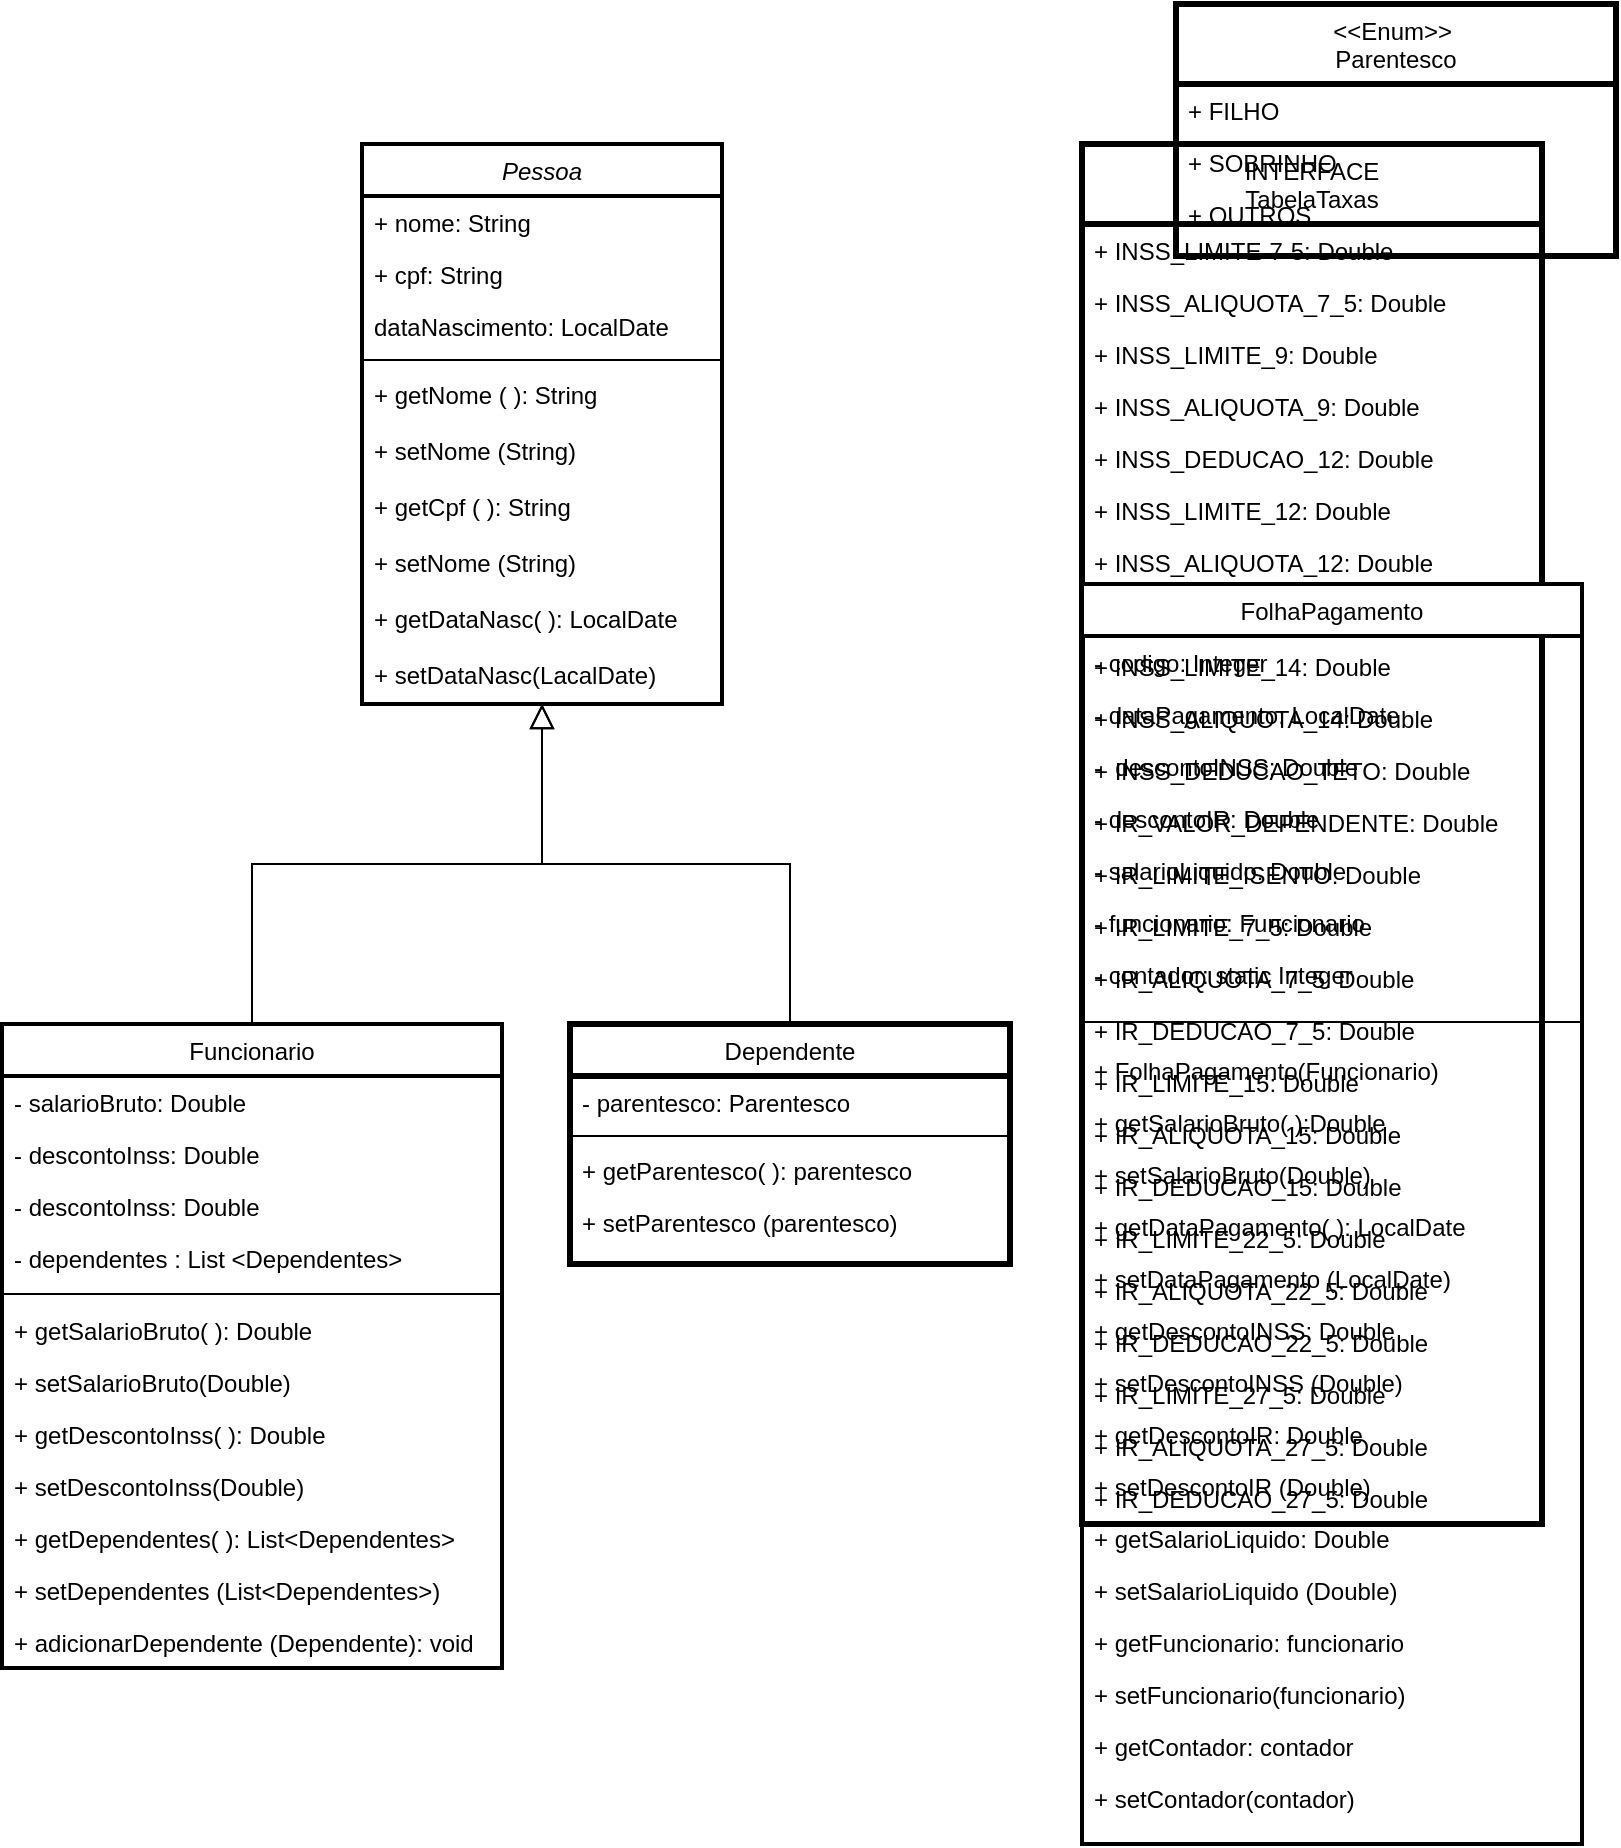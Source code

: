 <mxfile version="26.2.13">
  <diagram id="C5RBs43oDa-KdzZeNtuy" name="Page-1">
    <mxGraphModel dx="704" dy="580" grid="1" gridSize="10" guides="1" tooltips="1" connect="1" arrows="1" fold="1" page="1" pageScale="1" pageWidth="827" pageHeight="1169" math="0" shadow="0">
      <root>
        <mxCell id="WIyWlLk6GJQsqaUBKTNV-0" />
        <mxCell id="WIyWlLk6GJQsqaUBKTNV-1" parent="WIyWlLk6GJQsqaUBKTNV-0" />
        <mxCell id="zkfFHV4jXpPFQw0GAbJ--0" value="Pessoa" style="swimlane;fontStyle=2;align=center;verticalAlign=top;childLayout=stackLayout;horizontal=1;startSize=26;horizontalStack=0;resizeParent=1;resizeLast=0;collapsible=1;marginBottom=0;rounded=0;shadow=0;strokeWidth=2;labelBackgroundColor=none;" parent="WIyWlLk6GJQsqaUBKTNV-1" vertex="1">
          <mxGeometry x="200" y="120" width="180" height="280" as="geometry">
            <mxRectangle x="230" y="140" width="160" height="26" as="alternateBounds" />
          </mxGeometry>
        </mxCell>
        <mxCell id="zkfFHV4jXpPFQw0GAbJ--1" value="+ nome: String" style="text;align=left;verticalAlign=top;spacingLeft=4;spacingRight=4;overflow=hidden;rotatable=0;points=[[0,0.5],[1,0.5]];portConstraint=eastwest;labelBackgroundColor=none;" parent="zkfFHV4jXpPFQw0GAbJ--0" vertex="1">
          <mxGeometry y="26" width="180" height="26" as="geometry" />
        </mxCell>
        <mxCell id="zkfFHV4jXpPFQw0GAbJ--2" value="+ cpf: String" style="text;align=left;verticalAlign=top;spacingLeft=4;spacingRight=4;overflow=hidden;rotatable=0;points=[[0,0.5],[1,0.5]];portConstraint=eastwest;rounded=0;shadow=0;html=0;labelBackgroundColor=none;" parent="zkfFHV4jXpPFQw0GAbJ--0" vertex="1">
          <mxGeometry y="52" width="180" height="26" as="geometry" />
        </mxCell>
        <mxCell id="zkfFHV4jXpPFQw0GAbJ--3" value="dataNascimento: LocalDate" style="text;align=left;verticalAlign=top;spacingLeft=4;spacingRight=4;overflow=hidden;rotatable=0;points=[[0,0.5],[1,0.5]];portConstraint=eastwest;rounded=0;shadow=0;html=0;labelBackgroundColor=none;" parent="zkfFHV4jXpPFQw0GAbJ--0" vertex="1">
          <mxGeometry y="78" width="180" height="26" as="geometry" />
        </mxCell>
        <mxCell id="zkfFHV4jXpPFQw0GAbJ--4" value="" style="line;html=1;strokeWidth=1;align=left;verticalAlign=middle;spacingTop=-1;spacingLeft=3;spacingRight=3;rotatable=0;labelPosition=right;points=[];portConstraint=eastwest;labelBackgroundColor=none;" parent="zkfFHV4jXpPFQw0GAbJ--0" vertex="1">
          <mxGeometry y="104" width="180" height="8" as="geometry" />
        </mxCell>
        <mxCell id="zkfFHV4jXpPFQw0GAbJ--5" value="+ getNome ( ): String" style="text;align=left;verticalAlign=top;spacingLeft=4;spacingRight=4;overflow=hidden;rotatable=0;points=[[0,0.5],[1,0.5]];portConstraint=eastwest;labelBackgroundColor=none;" parent="zkfFHV4jXpPFQw0GAbJ--0" vertex="1">
          <mxGeometry y="112" width="180" height="28" as="geometry" />
        </mxCell>
        <mxCell id="MdS4-XheozbznwVl4Dly-2" value="+ setNome (String)" style="text;align=left;verticalAlign=top;spacingLeft=4;spacingRight=4;overflow=hidden;rotatable=0;points=[[0,0.5],[1,0.5]];portConstraint=eastwest;labelBackgroundColor=none;" vertex="1" parent="zkfFHV4jXpPFQw0GAbJ--0">
          <mxGeometry y="140" width="180" height="28" as="geometry" />
        </mxCell>
        <mxCell id="MdS4-XheozbznwVl4Dly-1" value="+ getCpf ( ): String" style="text;align=left;verticalAlign=top;spacingLeft=4;spacingRight=4;overflow=hidden;rotatable=0;points=[[0,0.5],[1,0.5]];portConstraint=eastwest;labelBackgroundColor=none;" vertex="1" parent="zkfFHV4jXpPFQw0GAbJ--0">
          <mxGeometry y="168" width="180" height="28" as="geometry" />
        </mxCell>
        <mxCell id="MdS4-XheozbznwVl4Dly-3" value="+ setNome (String)" style="text;align=left;verticalAlign=top;spacingLeft=4;spacingRight=4;overflow=hidden;rotatable=0;points=[[0,0.5],[1,0.5]];portConstraint=eastwest;labelBackgroundColor=none;" vertex="1" parent="zkfFHV4jXpPFQw0GAbJ--0">
          <mxGeometry y="196" width="180" height="28" as="geometry" />
        </mxCell>
        <mxCell id="MdS4-XheozbznwVl4Dly-6" value="+ getDataNasc( ): LocalDate" style="text;align=left;verticalAlign=top;spacingLeft=4;spacingRight=4;overflow=hidden;rotatable=0;points=[[0,0.5],[1,0.5]];portConstraint=eastwest;labelBackgroundColor=none;" vertex="1" parent="zkfFHV4jXpPFQw0GAbJ--0">
          <mxGeometry y="224" width="180" height="28" as="geometry" />
        </mxCell>
        <mxCell id="MdS4-XheozbznwVl4Dly-5" value="+ setDataNasc(LacalDate)" style="text;align=left;verticalAlign=top;spacingLeft=4;spacingRight=4;overflow=hidden;rotatable=0;points=[[0,0.5],[1,0.5]];portConstraint=eastwest;labelBackgroundColor=none;" vertex="1" parent="zkfFHV4jXpPFQw0GAbJ--0">
          <mxGeometry y="252" width="180" height="28" as="geometry" />
        </mxCell>
        <mxCell id="zkfFHV4jXpPFQw0GAbJ--6" value="Funcionario" style="swimlane;fontStyle=0;align=center;verticalAlign=top;childLayout=stackLayout;horizontal=1;startSize=26;horizontalStack=0;resizeParent=1;resizeLast=0;collapsible=1;marginBottom=0;rounded=0;shadow=0;strokeWidth=2;labelBackgroundColor=none;" parent="WIyWlLk6GJQsqaUBKTNV-1" vertex="1">
          <mxGeometry x="20" y="560" width="250" height="322" as="geometry">
            <mxRectangle x="130" y="380" width="160" height="26" as="alternateBounds" />
          </mxGeometry>
        </mxCell>
        <mxCell id="zkfFHV4jXpPFQw0GAbJ--7" value="- salarioBruto: Double" style="text;align=left;verticalAlign=top;spacingLeft=4;spacingRight=4;overflow=hidden;rotatable=0;points=[[0,0.5],[1,0.5]];portConstraint=eastwest;labelBackgroundColor=none;" parent="zkfFHV4jXpPFQw0GAbJ--6" vertex="1">
          <mxGeometry y="26" width="250" height="26" as="geometry" />
        </mxCell>
        <mxCell id="zkfFHV4jXpPFQw0GAbJ--8" value="- descontoInss: Double" style="text;align=left;verticalAlign=top;spacingLeft=4;spacingRight=4;overflow=hidden;rotatable=0;points=[[0,0.5],[1,0.5]];portConstraint=eastwest;rounded=0;shadow=0;html=0;labelBackgroundColor=none;" parent="zkfFHV4jXpPFQw0GAbJ--6" vertex="1">
          <mxGeometry y="52" width="250" height="26" as="geometry" />
        </mxCell>
        <mxCell id="MdS4-XheozbznwVl4Dly-0" value="- descontoInss: Double" style="text;align=left;verticalAlign=top;spacingLeft=4;spacingRight=4;overflow=hidden;rotatable=0;points=[[0,0.5],[1,0.5]];portConstraint=eastwest;rounded=0;shadow=0;html=0;labelBackgroundColor=none;" vertex="1" parent="zkfFHV4jXpPFQw0GAbJ--6">
          <mxGeometry y="78" width="250" height="26" as="geometry" />
        </mxCell>
        <mxCell id="zkfFHV4jXpPFQw0GAbJ--11" value="- dependentes : List &lt;Dependentes&gt;" style="text;align=left;verticalAlign=top;spacingLeft=4;spacingRight=4;overflow=hidden;rotatable=0;points=[[0,0.5],[1,0.5]];portConstraint=eastwest;labelBackgroundColor=none;" parent="zkfFHV4jXpPFQw0GAbJ--6" vertex="1">
          <mxGeometry y="104" width="250" height="26" as="geometry" />
        </mxCell>
        <mxCell id="zkfFHV4jXpPFQw0GAbJ--9" value="" style="line;html=1;strokeWidth=1;align=left;verticalAlign=middle;spacingTop=-1;spacingLeft=3;spacingRight=3;rotatable=0;labelPosition=right;points=[];portConstraint=eastwest;labelBackgroundColor=none;" parent="zkfFHV4jXpPFQw0GAbJ--6" vertex="1">
          <mxGeometry y="130" width="250" height="10" as="geometry" />
        </mxCell>
        <mxCell id="MdS4-XheozbznwVl4Dly-8" value="+ getSalarioBruto( ): Double" style="text;align=left;verticalAlign=top;spacingLeft=4;spacingRight=4;overflow=hidden;rotatable=0;points=[[0,0.5],[1,0.5]];portConstraint=eastwest;labelBackgroundColor=none;" vertex="1" parent="zkfFHV4jXpPFQw0GAbJ--6">
          <mxGeometry y="140" width="250" height="26" as="geometry" />
        </mxCell>
        <mxCell id="MdS4-XheozbznwVl4Dly-9" value="+ setSalarioBruto(Double)" style="text;align=left;verticalAlign=top;spacingLeft=4;spacingRight=4;overflow=hidden;rotatable=0;points=[[0,0.5],[1,0.5]];portConstraint=eastwest;labelBackgroundColor=none;" vertex="1" parent="zkfFHV4jXpPFQw0GAbJ--6">
          <mxGeometry y="166" width="250" height="26" as="geometry" />
        </mxCell>
        <mxCell id="MdS4-XheozbznwVl4Dly-10" value="+ getDescontoInss( ): Double" style="text;align=left;verticalAlign=top;spacingLeft=4;spacingRight=4;overflow=hidden;rotatable=0;points=[[0,0.5],[1,0.5]];portConstraint=eastwest;labelBackgroundColor=none;" vertex="1" parent="zkfFHV4jXpPFQw0GAbJ--6">
          <mxGeometry y="192" width="250" height="26" as="geometry" />
        </mxCell>
        <mxCell id="MdS4-XheozbznwVl4Dly-11" value="+ setDescontoInss(Double)" style="text;align=left;verticalAlign=top;spacingLeft=4;spacingRight=4;overflow=hidden;rotatable=0;points=[[0,0.5],[1,0.5]];portConstraint=eastwest;labelBackgroundColor=none;" vertex="1" parent="zkfFHV4jXpPFQw0GAbJ--6">
          <mxGeometry y="218" width="250" height="26" as="geometry" />
        </mxCell>
        <mxCell id="MdS4-XheozbznwVl4Dly-12" value="+ getDependentes( ): List&lt;Dependentes&gt;" style="text;align=left;verticalAlign=top;spacingLeft=4;spacingRight=4;overflow=hidden;rotatable=0;points=[[0,0.5],[1,0.5]];portConstraint=eastwest;labelBackgroundColor=none;" vertex="1" parent="zkfFHV4jXpPFQw0GAbJ--6">
          <mxGeometry y="244" width="250" height="26" as="geometry" />
        </mxCell>
        <mxCell id="MdS4-XheozbznwVl4Dly-15" value="+ setDependentes (List&lt;Dependentes&gt;)" style="text;align=left;verticalAlign=top;spacingLeft=4;spacingRight=4;overflow=hidden;rotatable=0;points=[[0,0.5],[1,0.5]];portConstraint=eastwest;labelBackgroundColor=none;" vertex="1" parent="zkfFHV4jXpPFQw0GAbJ--6">
          <mxGeometry y="270" width="250" height="26" as="geometry" />
        </mxCell>
        <mxCell id="MdS4-XheozbznwVl4Dly-14" value="+ adicionarDependente (Dependente): void" style="text;align=left;verticalAlign=top;spacingLeft=4;spacingRight=4;overflow=hidden;rotatable=0;points=[[0,0.5],[1,0.5]];portConstraint=eastwest;labelBackgroundColor=none;" vertex="1" parent="zkfFHV4jXpPFQw0GAbJ--6">
          <mxGeometry y="296" width="250" height="26" as="geometry" />
        </mxCell>
        <mxCell id="zkfFHV4jXpPFQw0GAbJ--12" value="" style="endArrow=block;endSize=10;endFill=0;shadow=0;strokeWidth=1;rounded=0;curved=0;edgeStyle=elbowEdgeStyle;elbow=vertical;labelBackgroundColor=none;fontColor=default;" parent="WIyWlLk6GJQsqaUBKTNV-1" source="zkfFHV4jXpPFQw0GAbJ--6" target="zkfFHV4jXpPFQw0GAbJ--0" edge="1">
          <mxGeometry width="160" relative="1" as="geometry">
            <mxPoint x="200" y="203" as="sourcePoint" />
            <mxPoint x="200" y="203" as="targetPoint" />
          </mxGeometry>
        </mxCell>
        <mxCell id="zkfFHV4jXpPFQw0GAbJ--13" value="Dependente" style="swimlane;fontStyle=0;align=center;verticalAlign=top;childLayout=stackLayout;horizontal=1;startSize=26;horizontalStack=0;resizeParent=1;resizeLast=0;collapsible=1;marginBottom=0;rounded=0;shadow=0;strokeWidth=3;labelBackgroundColor=none;" parent="WIyWlLk6GJQsqaUBKTNV-1" vertex="1">
          <mxGeometry x="304" y="560" width="220" height="120" as="geometry">
            <mxRectangle x="340" y="380" width="170" height="26" as="alternateBounds" />
          </mxGeometry>
        </mxCell>
        <mxCell id="zkfFHV4jXpPFQw0GAbJ--14" value="- parentesco: Parentesco" style="text;align=left;verticalAlign=top;spacingLeft=4;spacingRight=4;overflow=hidden;rotatable=0;points=[[0,0.5],[1,0.5]];portConstraint=eastwest;labelBackgroundColor=none;" parent="zkfFHV4jXpPFQw0GAbJ--13" vertex="1">
          <mxGeometry y="26" width="220" height="26" as="geometry" />
        </mxCell>
        <mxCell id="zkfFHV4jXpPFQw0GAbJ--15" value="" style="line;html=1;strokeWidth=1;align=left;verticalAlign=middle;spacingTop=-1;spacingLeft=3;spacingRight=3;rotatable=0;labelPosition=right;points=[];portConstraint=eastwest;labelBackgroundColor=none;" parent="zkfFHV4jXpPFQw0GAbJ--13" vertex="1">
          <mxGeometry y="52" width="220" height="8" as="geometry" />
        </mxCell>
        <mxCell id="MdS4-XheozbznwVl4Dly-16" value="+ getParentesco( ): parentesco" style="text;align=left;verticalAlign=top;spacingLeft=4;spacingRight=4;overflow=hidden;rotatable=0;points=[[0,0.5],[1,0.5]];portConstraint=eastwest;labelBackgroundColor=none;" vertex="1" parent="zkfFHV4jXpPFQw0GAbJ--13">
          <mxGeometry y="60" width="220" height="26" as="geometry" />
        </mxCell>
        <mxCell id="MdS4-XheozbznwVl4Dly-17" value="+ setParentesco (parentesco)" style="text;align=left;verticalAlign=top;spacingLeft=4;spacingRight=4;overflow=hidden;rotatable=0;points=[[0,0.5],[1,0.5]];portConstraint=eastwest;labelBackgroundColor=none;" vertex="1" parent="zkfFHV4jXpPFQw0GAbJ--13">
          <mxGeometry y="86" width="220" height="26" as="geometry" />
        </mxCell>
        <mxCell id="zkfFHV4jXpPFQw0GAbJ--16" value="" style="endArrow=block;endSize=10;endFill=0;shadow=0;strokeWidth=1;rounded=0;curved=0;edgeStyle=elbowEdgeStyle;elbow=vertical;labelBackgroundColor=none;fontColor=default;" parent="WIyWlLk6GJQsqaUBKTNV-1" source="zkfFHV4jXpPFQw0GAbJ--13" target="zkfFHV4jXpPFQw0GAbJ--0" edge="1">
          <mxGeometry width="160" relative="1" as="geometry">
            <mxPoint x="210" y="373" as="sourcePoint" />
            <mxPoint x="310" y="271" as="targetPoint" />
          </mxGeometry>
        </mxCell>
        <mxCell id="zkfFHV4jXpPFQw0GAbJ--17" value="INTERFACE&#xa;TabelaTaxas" style="swimlane;fontStyle=0;align=center;verticalAlign=top;childLayout=stackLayout;horizontal=1;startSize=40;horizontalStack=0;resizeParent=1;resizeLast=0;collapsible=1;marginBottom=0;rounded=0;shadow=0;strokeWidth=3;labelBackgroundColor=none;" parent="WIyWlLk6GJQsqaUBKTNV-1" vertex="1">
          <mxGeometry x="560" y="120" width="230" height="690" as="geometry">
            <mxRectangle x="550" y="140" width="160" height="26" as="alternateBounds" />
          </mxGeometry>
        </mxCell>
        <mxCell id="zkfFHV4jXpPFQw0GAbJ--18" value="+ INSS_LIMITE-7-5: Double" style="text;align=left;verticalAlign=top;spacingLeft=4;spacingRight=4;overflow=hidden;rotatable=0;points=[[0,0.5],[1,0.5]];portConstraint=eastwest;labelBackgroundColor=none;" parent="zkfFHV4jXpPFQw0GAbJ--17" vertex="1">
          <mxGeometry y="40" width="230" height="26" as="geometry" />
        </mxCell>
        <mxCell id="zkfFHV4jXpPFQw0GAbJ--19" value="+ INSS_ALIQUOTA_7_5: Double" style="text;align=left;verticalAlign=top;spacingLeft=4;spacingRight=4;overflow=hidden;rotatable=0;points=[[0,0.5],[1,0.5]];portConstraint=eastwest;rounded=0;shadow=0;html=0;labelBackgroundColor=none;" parent="zkfFHV4jXpPFQw0GAbJ--17" vertex="1">
          <mxGeometry y="66" width="230" height="26" as="geometry" />
        </mxCell>
        <mxCell id="zkfFHV4jXpPFQw0GAbJ--20" value="+ INSS_LIMITE_9: Double" style="text;align=left;verticalAlign=top;spacingLeft=4;spacingRight=4;overflow=hidden;rotatable=0;points=[[0,0.5],[1,0.5]];portConstraint=eastwest;rounded=0;shadow=0;html=0;labelBackgroundColor=none;" parent="zkfFHV4jXpPFQw0GAbJ--17" vertex="1">
          <mxGeometry y="92" width="230" height="26" as="geometry" />
        </mxCell>
        <mxCell id="zkfFHV4jXpPFQw0GAbJ--21" value="+ INSS_ALIQUOTA_9: Double" style="text;align=left;verticalAlign=top;spacingLeft=4;spacingRight=4;overflow=hidden;rotatable=0;points=[[0,0.5],[1,0.5]];portConstraint=eastwest;rounded=0;shadow=0;html=0;labelBackgroundColor=none;" parent="zkfFHV4jXpPFQw0GAbJ--17" vertex="1">
          <mxGeometry y="118" width="230" height="26" as="geometry" />
        </mxCell>
        <mxCell id="zkfFHV4jXpPFQw0GAbJ--25" value="+ INSS_DEDUCAO_12: Double" style="text;align=left;verticalAlign=top;spacingLeft=4;spacingRight=4;overflow=hidden;rotatable=0;points=[[0,0.5],[1,0.5]];portConstraint=eastwest;labelBackgroundColor=none;" parent="zkfFHV4jXpPFQw0GAbJ--17" vertex="1">
          <mxGeometry y="144" width="230" height="26" as="geometry" />
        </mxCell>
        <mxCell id="zkfFHV4jXpPFQw0GAbJ--22" value="+ INSS_LIMITE_12: Double" style="text;align=left;verticalAlign=top;spacingLeft=4;spacingRight=4;overflow=hidden;rotatable=0;points=[[0,0.5],[1,0.5]];portConstraint=eastwest;rounded=0;shadow=0;html=0;labelBackgroundColor=none;" parent="zkfFHV4jXpPFQw0GAbJ--17" vertex="1">
          <mxGeometry y="170" width="230" height="26" as="geometry" />
        </mxCell>
        <mxCell id="zkfFHV4jXpPFQw0GAbJ--24" value="+ INSS_ALIQUOTA_12: Double" style="text;align=left;verticalAlign=top;spacingLeft=4;spacingRight=4;overflow=hidden;rotatable=0;points=[[0,0.5],[1,0.5]];portConstraint=eastwest;labelBackgroundColor=none;" parent="zkfFHV4jXpPFQw0GAbJ--17" vertex="1">
          <mxGeometry y="196" width="230" height="26" as="geometry" />
        </mxCell>
        <mxCell id="MdS4-XheozbznwVl4Dly-23" value="+ INSS_DEDUCAO_14: Double" style="text;align=left;verticalAlign=top;spacingLeft=4;spacingRight=4;overflow=hidden;rotatable=0;points=[[0,0.5],[1,0.5]];portConstraint=eastwest;labelBackgroundColor=none;" vertex="1" parent="zkfFHV4jXpPFQw0GAbJ--17">
          <mxGeometry y="222" width="230" height="26" as="geometry" />
        </mxCell>
        <mxCell id="MdS4-XheozbznwVl4Dly-24" value="+ INSS_LIMITE_14: Double" style="text;align=left;verticalAlign=top;spacingLeft=4;spacingRight=4;overflow=hidden;rotatable=0;points=[[0,0.5],[1,0.5]];portConstraint=eastwest;rounded=0;shadow=0;html=0;labelBackgroundColor=none;" vertex="1" parent="zkfFHV4jXpPFQw0GAbJ--17">
          <mxGeometry y="248" width="230" height="26" as="geometry" />
        </mxCell>
        <mxCell id="MdS4-XheozbznwVl4Dly-25" value="+ INSS_ALIQUOTA_14: Double" style="text;align=left;verticalAlign=top;spacingLeft=4;spacingRight=4;overflow=hidden;rotatable=0;points=[[0,0.5],[1,0.5]];portConstraint=eastwest;labelBackgroundColor=none;" vertex="1" parent="zkfFHV4jXpPFQw0GAbJ--17">
          <mxGeometry y="274" width="230" height="26" as="geometry" />
        </mxCell>
        <mxCell id="MdS4-XheozbznwVl4Dly-37" value="+ INSS_DEDUCAO_TETO: Double" style="text;align=left;verticalAlign=top;spacingLeft=4;spacingRight=4;overflow=hidden;rotatable=0;points=[[0,0.5],[1,0.5]];portConstraint=eastwest;labelBackgroundColor=none;" vertex="1" parent="zkfFHV4jXpPFQw0GAbJ--17">
          <mxGeometry y="300" width="230" height="26" as="geometry" />
        </mxCell>
        <mxCell id="MdS4-XheozbznwVl4Dly-38" value="+ IR_VALOR_DEPENDENTE: Double" style="text;align=left;verticalAlign=top;spacingLeft=4;spacingRight=4;overflow=hidden;rotatable=0;points=[[0,0.5],[1,0.5]];portConstraint=eastwest;labelBackgroundColor=none;" vertex="1" parent="zkfFHV4jXpPFQw0GAbJ--17">
          <mxGeometry y="326" width="230" height="26" as="geometry" />
        </mxCell>
        <mxCell id="MdS4-XheozbznwVl4Dly-39" value="+ IR_LIMITE_ISENTO: Double" style="text;align=left;verticalAlign=top;spacingLeft=4;spacingRight=4;overflow=hidden;rotatable=0;points=[[0,0.5],[1,0.5]];portConstraint=eastwest;labelBackgroundColor=none;" vertex="1" parent="zkfFHV4jXpPFQw0GAbJ--17">
          <mxGeometry y="352" width="230" height="26" as="geometry" />
        </mxCell>
        <mxCell id="MdS4-XheozbznwVl4Dly-40" value="+ IR_LIMITE_7_5: Double" style="text;align=left;verticalAlign=top;spacingLeft=4;spacingRight=4;overflow=hidden;rotatable=0;points=[[0,0.5],[1,0.5]];portConstraint=eastwest;labelBackgroundColor=none;" vertex="1" parent="zkfFHV4jXpPFQw0GAbJ--17">
          <mxGeometry y="378" width="230" height="26" as="geometry" />
        </mxCell>
        <mxCell id="MdS4-XheozbznwVl4Dly-41" value="+ IR_ALIQUOTA_7_5: Double" style="text;align=left;verticalAlign=top;spacingLeft=4;spacingRight=4;overflow=hidden;rotatable=0;points=[[0,0.5],[1,0.5]];portConstraint=eastwest;labelBackgroundColor=none;" vertex="1" parent="zkfFHV4jXpPFQw0GAbJ--17">
          <mxGeometry y="404" width="230" height="26" as="geometry" />
        </mxCell>
        <mxCell id="MdS4-XheozbznwVl4Dly-42" value="+ IR_DEDUCAO_7_5: Double" style="text;align=left;verticalAlign=top;spacingLeft=4;spacingRight=4;overflow=hidden;rotatable=0;points=[[0,0.5],[1,0.5]];portConstraint=eastwest;labelBackgroundColor=none;" vertex="1" parent="zkfFHV4jXpPFQw0GAbJ--17">
          <mxGeometry y="430" width="230" height="26" as="geometry" />
        </mxCell>
        <mxCell id="MdS4-XheozbznwVl4Dly-43" value="+ IR_LIMITE_15: Double" style="text;align=left;verticalAlign=top;spacingLeft=4;spacingRight=4;overflow=hidden;rotatable=0;points=[[0,0.5],[1,0.5]];portConstraint=eastwest;labelBackgroundColor=none;" vertex="1" parent="zkfFHV4jXpPFQw0GAbJ--17">
          <mxGeometry y="456" width="230" height="26" as="geometry" />
        </mxCell>
        <mxCell id="MdS4-XheozbznwVl4Dly-44" value="+ IR_ALIQUOTA_15: Double" style="text;align=left;verticalAlign=top;spacingLeft=4;spacingRight=4;overflow=hidden;rotatable=0;points=[[0,0.5],[1,0.5]];portConstraint=eastwest;labelBackgroundColor=none;" vertex="1" parent="zkfFHV4jXpPFQw0GAbJ--17">
          <mxGeometry y="482" width="230" height="26" as="geometry" />
        </mxCell>
        <mxCell id="MdS4-XheozbznwVl4Dly-45" value="+ IR_DEDUCAO_15: Double" style="text;align=left;verticalAlign=top;spacingLeft=4;spacingRight=4;overflow=hidden;rotatable=0;points=[[0,0.5],[1,0.5]];portConstraint=eastwest;labelBackgroundColor=none;" vertex="1" parent="zkfFHV4jXpPFQw0GAbJ--17">
          <mxGeometry y="508" width="230" height="26" as="geometry" />
        </mxCell>
        <mxCell id="MdS4-XheozbznwVl4Dly-46" value="+ IR_LIMITE_22_5: Double" style="text;align=left;verticalAlign=top;spacingLeft=4;spacingRight=4;overflow=hidden;rotatable=0;points=[[0,0.5],[1,0.5]];portConstraint=eastwest;labelBackgroundColor=none;" vertex="1" parent="zkfFHV4jXpPFQw0GAbJ--17">
          <mxGeometry y="534" width="230" height="26" as="geometry" />
        </mxCell>
        <mxCell id="MdS4-XheozbznwVl4Dly-47" value="+ IR_ALIQUOTA_22_5: Double" style="text;align=left;verticalAlign=top;spacingLeft=4;spacingRight=4;overflow=hidden;rotatable=0;points=[[0,0.5],[1,0.5]];portConstraint=eastwest;labelBackgroundColor=none;" vertex="1" parent="zkfFHV4jXpPFQw0GAbJ--17">
          <mxGeometry y="560" width="230" height="26" as="geometry" />
        </mxCell>
        <mxCell id="MdS4-XheozbznwVl4Dly-48" value="+ IR_DEDUCAO_22_5: Double" style="text;align=left;verticalAlign=top;spacingLeft=4;spacingRight=4;overflow=hidden;rotatable=0;points=[[0,0.5],[1,0.5]];portConstraint=eastwest;labelBackgroundColor=none;" vertex="1" parent="zkfFHV4jXpPFQw0GAbJ--17">
          <mxGeometry y="586" width="230" height="26" as="geometry" />
        </mxCell>
        <mxCell id="MdS4-XheozbznwVl4Dly-49" value="+ IR_LIMITE_27_5: Double" style="text;align=left;verticalAlign=top;spacingLeft=4;spacingRight=4;overflow=hidden;rotatable=0;points=[[0,0.5],[1,0.5]];portConstraint=eastwest;labelBackgroundColor=none;" vertex="1" parent="zkfFHV4jXpPFQw0GAbJ--17">
          <mxGeometry y="612" width="230" height="26" as="geometry" />
        </mxCell>
        <mxCell id="MdS4-XheozbznwVl4Dly-50" value="+ IR_ALIQUOTA_27_5: Double" style="text;align=left;verticalAlign=top;spacingLeft=4;spacingRight=4;overflow=hidden;rotatable=0;points=[[0,0.5],[1,0.5]];portConstraint=eastwest;labelBackgroundColor=none;" vertex="1" parent="zkfFHV4jXpPFQw0GAbJ--17">
          <mxGeometry y="638" width="230" height="26" as="geometry" />
        </mxCell>
        <mxCell id="MdS4-XheozbznwVl4Dly-51" value="+ IR_DEDUCAO_27_5: Double" style="text;align=left;verticalAlign=top;spacingLeft=4;spacingRight=4;overflow=hidden;rotatable=0;points=[[0,0.5],[1,0.5]];portConstraint=eastwest;labelBackgroundColor=none;" vertex="1" parent="zkfFHV4jXpPFQw0GAbJ--17">
          <mxGeometry y="664" width="230" height="26" as="geometry" />
        </mxCell>
        <mxCell id="MdS4-XheozbznwVl4Dly-18" value="&lt;&lt;Enum&gt;&gt; &#xa;Parentesco" style="swimlane;fontStyle=0;align=center;verticalAlign=top;childLayout=stackLayout;horizontal=1;startSize=40;horizontalStack=0;resizeParent=1;resizeLast=0;collapsible=1;marginBottom=0;rounded=0;shadow=0;strokeWidth=3;labelBackgroundColor=none;" vertex="1" parent="WIyWlLk6GJQsqaUBKTNV-1">
          <mxGeometry x="607" y="50" width="220" height="126" as="geometry">
            <mxRectangle x="340" y="380" width="170" height="26" as="alternateBounds" />
          </mxGeometry>
        </mxCell>
        <mxCell id="MdS4-XheozbznwVl4Dly-19" value="+ FILHO" style="text;align=left;verticalAlign=top;spacingLeft=4;spacingRight=4;overflow=hidden;rotatable=0;points=[[0,0.5],[1,0.5]];portConstraint=eastwest;labelBackgroundColor=none;" vertex="1" parent="MdS4-XheozbznwVl4Dly-18">
          <mxGeometry y="40" width="220" height="26" as="geometry" />
        </mxCell>
        <mxCell id="MdS4-XheozbznwVl4Dly-21" value="+ SOBRINHO" style="text;align=left;verticalAlign=top;spacingLeft=4;spacingRight=4;overflow=hidden;rotatable=0;points=[[0,0.5],[1,0.5]];portConstraint=eastwest;labelBackgroundColor=none;" vertex="1" parent="MdS4-XheozbznwVl4Dly-18">
          <mxGeometry y="66" width="220" height="26" as="geometry" />
        </mxCell>
        <mxCell id="MdS4-XheozbznwVl4Dly-22" value="+ OUTROS" style="text;align=left;verticalAlign=top;spacingLeft=4;spacingRight=4;overflow=hidden;rotatable=0;points=[[0,0.5],[1,0.5]];portConstraint=eastwest;labelBackgroundColor=none;" vertex="1" parent="MdS4-XheozbznwVl4Dly-18">
          <mxGeometry y="92" width="220" height="26" as="geometry" />
        </mxCell>
        <mxCell id="MdS4-XheozbznwVl4Dly-52" value="FolhaPagamento" style="swimlane;fontStyle=0;align=center;verticalAlign=top;childLayout=stackLayout;horizontal=1;startSize=26;horizontalStack=0;resizeParent=1;resizeLast=0;collapsible=1;marginBottom=0;rounded=0;shadow=0;strokeWidth=2;labelBackgroundColor=none;" vertex="1" parent="WIyWlLk6GJQsqaUBKTNV-1">
          <mxGeometry x="560" y="340" width="250" height="630" as="geometry">
            <mxRectangle x="130" y="380" width="160" height="26" as="alternateBounds" />
          </mxGeometry>
        </mxCell>
        <mxCell id="MdS4-XheozbznwVl4Dly-53" value="- codigo: Integer" style="text;align=left;verticalAlign=top;spacingLeft=4;spacingRight=4;overflow=hidden;rotatable=0;points=[[0,0.5],[1,0.5]];portConstraint=eastwest;labelBackgroundColor=none;" vertex="1" parent="MdS4-XheozbznwVl4Dly-52">
          <mxGeometry y="26" width="250" height="26" as="geometry" />
        </mxCell>
        <mxCell id="MdS4-XheozbznwVl4Dly-54" value="- dataPagamento: LocalDate" style="text;align=left;verticalAlign=top;spacingLeft=4;spacingRight=4;overflow=hidden;rotatable=0;points=[[0,0.5],[1,0.5]];portConstraint=eastwest;rounded=0;shadow=0;html=0;labelBackgroundColor=none;" vertex="1" parent="MdS4-XheozbznwVl4Dly-52">
          <mxGeometry y="52" width="250" height="26" as="geometry" />
        </mxCell>
        <mxCell id="MdS4-XheozbznwVl4Dly-55" value="-  descontoINSS: Double" style="text;align=left;verticalAlign=top;spacingLeft=4;spacingRight=4;overflow=hidden;rotatable=0;points=[[0,0.5],[1,0.5]];portConstraint=eastwest;rounded=0;shadow=0;html=0;labelBackgroundColor=none;" vertex="1" parent="MdS4-XheozbznwVl4Dly-52">
          <mxGeometry y="78" width="250" height="26" as="geometry" />
        </mxCell>
        <mxCell id="MdS4-XheozbznwVl4Dly-56" value="- descontoIR: Double" style="text;align=left;verticalAlign=top;spacingLeft=4;spacingRight=4;overflow=hidden;rotatable=0;points=[[0,0.5],[1,0.5]];portConstraint=eastwest;labelBackgroundColor=none;" vertex="1" parent="MdS4-XheozbznwVl4Dly-52">
          <mxGeometry y="104" width="250" height="26" as="geometry" />
        </mxCell>
        <mxCell id="MdS4-XheozbznwVl4Dly-66" value="- salarioLiquido: Double" style="text;align=left;verticalAlign=top;spacingLeft=4;spacingRight=4;overflow=hidden;rotatable=0;points=[[0,0.5],[1,0.5]];portConstraint=eastwest;labelBackgroundColor=none;" vertex="1" parent="MdS4-XheozbznwVl4Dly-52">
          <mxGeometry y="130" width="250" height="26" as="geometry" />
        </mxCell>
        <mxCell id="MdS4-XheozbznwVl4Dly-67" value="- funcionario: Funcionario" style="text;align=left;verticalAlign=top;spacingLeft=4;spacingRight=4;overflow=hidden;rotatable=0;points=[[0,0.5],[1,0.5]];portConstraint=eastwest;labelBackgroundColor=none;" vertex="1" parent="MdS4-XheozbznwVl4Dly-52">
          <mxGeometry y="156" width="250" height="26" as="geometry" />
        </mxCell>
        <mxCell id="MdS4-XheozbznwVl4Dly-68" value="- contador: static Integer" style="text;align=left;verticalAlign=top;spacingLeft=4;spacingRight=4;overflow=hidden;rotatable=0;points=[[0,0.5],[1,0.5]];portConstraint=eastwest;labelBackgroundColor=none;" vertex="1" parent="MdS4-XheozbznwVl4Dly-52">
          <mxGeometry y="182" width="250" height="26" as="geometry" />
        </mxCell>
        <mxCell id="MdS4-XheozbznwVl4Dly-57" value="" style="line;html=1;strokeWidth=1;align=left;verticalAlign=middle;spacingTop=-1;spacingLeft=3;spacingRight=3;rotatable=0;labelPosition=right;points=[];portConstraint=eastwest;labelBackgroundColor=none;" vertex="1" parent="MdS4-XheozbznwVl4Dly-52">
          <mxGeometry y="208" width="250" height="22" as="geometry" />
        </mxCell>
        <mxCell id="MdS4-XheozbznwVl4Dly-58" value="+ FolhaPagamento(Funcionario)" style="text;align=left;verticalAlign=top;spacingLeft=4;spacingRight=4;overflow=hidden;rotatable=0;points=[[0,0.5],[1,0.5]];portConstraint=eastwest;labelBackgroundColor=none;" vertex="1" parent="MdS4-XheozbznwVl4Dly-52">
          <mxGeometry y="230" width="250" height="26" as="geometry" />
        </mxCell>
        <mxCell id="MdS4-XheozbznwVl4Dly-59" value="+ getSalarioBruto( ):Double" style="text;align=left;verticalAlign=top;spacingLeft=4;spacingRight=4;overflow=hidden;rotatable=0;points=[[0,0.5],[1,0.5]];portConstraint=eastwest;labelBackgroundColor=none;" vertex="1" parent="MdS4-XheozbznwVl4Dly-52">
          <mxGeometry y="256" width="250" height="26" as="geometry" />
        </mxCell>
        <mxCell id="MdS4-XheozbznwVl4Dly-60" value="+ setSalarioBruto(Double)" style="text;align=left;verticalAlign=top;spacingLeft=4;spacingRight=4;overflow=hidden;rotatable=0;points=[[0,0.5],[1,0.5]];portConstraint=eastwest;labelBackgroundColor=none;" vertex="1" parent="MdS4-XheozbznwVl4Dly-52">
          <mxGeometry y="282" width="250" height="26" as="geometry" />
        </mxCell>
        <mxCell id="MdS4-XheozbznwVl4Dly-61" value="+ getDataPagamento( ): LocalDate" style="text;align=left;verticalAlign=top;spacingLeft=4;spacingRight=4;overflow=hidden;rotatable=0;points=[[0,0.5],[1,0.5]];portConstraint=eastwest;labelBackgroundColor=none;" vertex="1" parent="MdS4-XheozbznwVl4Dly-52">
          <mxGeometry y="308" width="250" height="26" as="geometry" />
        </mxCell>
        <mxCell id="MdS4-XheozbznwVl4Dly-62" value="+ setDataPagamento (LocalDate)" style="text;align=left;verticalAlign=top;spacingLeft=4;spacingRight=4;overflow=hidden;rotatable=0;points=[[0,0.5],[1,0.5]];portConstraint=eastwest;labelBackgroundColor=none;" vertex="1" parent="MdS4-XheozbznwVl4Dly-52">
          <mxGeometry y="334" width="250" height="26" as="geometry" />
        </mxCell>
        <mxCell id="MdS4-XheozbznwVl4Dly-63" value="+ getDescontoINSS: Double" style="text;align=left;verticalAlign=top;spacingLeft=4;spacingRight=4;overflow=hidden;rotatable=0;points=[[0,0.5],[1,0.5]];portConstraint=eastwest;labelBackgroundColor=none;" vertex="1" parent="MdS4-XheozbznwVl4Dly-52">
          <mxGeometry y="360" width="250" height="26" as="geometry" />
        </mxCell>
        <mxCell id="MdS4-XheozbznwVl4Dly-65" style="edgeStyle=orthogonalEdgeStyle;rounded=0;orthogonalLoop=1;jettySize=auto;html=1;exitX=1;exitY=0.5;exitDx=0;exitDy=0;labelBackgroundColor=none;fontColor=default;" edge="1" parent="MdS4-XheozbznwVl4Dly-52" source="MdS4-XheozbznwVl4Dly-58" target="MdS4-XheozbznwVl4Dly-58">
          <mxGeometry relative="1" as="geometry" />
        </mxCell>
        <mxCell id="MdS4-XheozbznwVl4Dly-64" value="+ setDescontoINSS (Double)" style="text;align=left;verticalAlign=top;spacingLeft=4;spacingRight=4;overflow=hidden;rotatable=0;points=[[0,0.5],[1,0.5]];portConstraint=eastwest;labelBackgroundColor=none;" vertex="1" parent="MdS4-XheozbznwVl4Dly-52">
          <mxGeometry y="386" width="250" height="26" as="geometry" />
        </mxCell>
        <mxCell id="MdS4-XheozbznwVl4Dly-70" value="+ getDescontoIR: Double" style="text;align=left;verticalAlign=top;spacingLeft=4;spacingRight=4;overflow=hidden;rotatable=0;points=[[0,0.5],[1,0.5]];portConstraint=eastwest;labelBackgroundColor=none;" vertex="1" parent="MdS4-XheozbznwVl4Dly-52">
          <mxGeometry y="412" width="250" height="26" as="geometry" />
        </mxCell>
        <mxCell id="MdS4-XheozbznwVl4Dly-71" value="+ setDescontoIR (Double)" style="text;align=left;verticalAlign=top;spacingLeft=4;spacingRight=4;overflow=hidden;rotatable=0;points=[[0,0.5],[1,0.5]];portConstraint=eastwest;labelBackgroundColor=none;" vertex="1" parent="MdS4-XheozbznwVl4Dly-52">
          <mxGeometry y="438" width="250" height="26" as="geometry" />
        </mxCell>
        <mxCell id="MdS4-XheozbznwVl4Dly-73" value="+ getSalarioLiquido: Double" style="text;align=left;verticalAlign=top;spacingLeft=4;spacingRight=4;overflow=hidden;rotatable=0;points=[[0,0.5],[1,0.5]];portConstraint=eastwest;labelBackgroundColor=none;" vertex="1" parent="MdS4-XheozbznwVl4Dly-52">
          <mxGeometry y="464" width="250" height="26" as="geometry" />
        </mxCell>
        <mxCell id="MdS4-XheozbznwVl4Dly-72" value="+ setSalarioLiquido (Double)" style="text;align=left;verticalAlign=top;spacingLeft=4;spacingRight=4;overflow=hidden;rotatable=0;points=[[0,0.5],[1,0.5]];portConstraint=eastwest;labelBackgroundColor=none;" vertex="1" parent="MdS4-XheozbznwVl4Dly-52">
          <mxGeometry y="490" width="250" height="26" as="geometry" />
        </mxCell>
        <mxCell id="MdS4-XheozbznwVl4Dly-74" value="+ getFuncionario: funcionario" style="text;align=left;verticalAlign=top;spacingLeft=4;spacingRight=4;overflow=hidden;rotatable=0;points=[[0,0.5],[1,0.5]];portConstraint=eastwest;labelBackgroundColor=none;" vertex="1" parent="MdS4-XheozbznwVl4Dly-52">
          <mxGeometry y="516" width="250" height="26" as="geometry" />
        </mxCell>
        <mxCell id="MdS4-XheozbznwVl4Dly-77" value="+ setFuncionario(funcionario)" style="text;align=left;verticalAlign=top;spacingLeft=4;spacingRight=4;overflow=hidden;rotatable=0;points=[[0,0.5],[1,0.5]];portConstraint=eastwest;labelBackgroundColor=none;" vertex="1" parent="MdS4-XheozbznwVl4Dly-52">
          <mxGeometry y="542" width="250" height="26" as="geometry" />
        </mxCell>
        <mxCell id="MdS4-XheozbznwVl4Dly-75" value="+ getContador: contador" style="text;align=left;verticalAlign=top;spacingLeft=4;spacingRight=4;overflow=hidden;rotatable=0;points=[[0,0.5],[1,0.5]];portConstraint=eastwest;labelBackgroundColor=none;" vertex="1" parent="MdS4-XheozbznwVl4Dly-52">
          <mxGeometry y="568" width="250" height="26" as="geometry" />
        </mxCell>
        <mxCell id="MdS4-XheozbznwVl4Dly-76" value="+ setContador(contador)" style="text;align=left;verticalAlign=top;spacingLeft=4;spacingRight=4;overflow=hidden;rotatable=0;points=[[0,0.5],[1,0.5]];portConstraint=eastwest;labelBackgroundColor=none;" vertex="1" parent="MdS4-XheozbznwVl4Dly-52">
          <mxGeometry y="594" width="250" height="26" as="geometry" />
        </mxCell>
      </root>
    </mxGraphModel>
  </diagram>
</mxfile>
